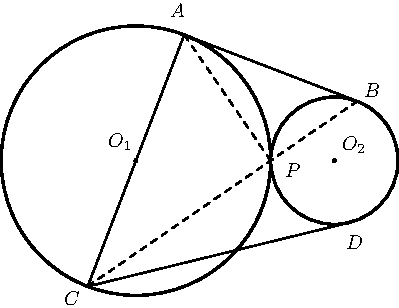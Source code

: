 import graph; size(7cm); real lsf=0.5; pen dps=linewidth(0.7)+fontsize(10); defaultpen(dps); pen ds=black; real xmin=-4.544100951440315,xmax=7.801403686769308,ymin=-5.5446879530541775,ymax=4.070912401879083; 
pair P=(1.228801280884358,0.), A=(0.44027243787097486,1.147219581577207), B=(2.0173301238977426,0.5419866834988976), C=(-0.44027243787097564,-1.147219581577209), D=(1.947110475626361,-0.5639416238648267); 
draw(circle((0.,0.),1.228801280884358),linewidth(1.2)); draw(circle((1.8093300145293114,0.),0.5805287336449534),linewidth(1.2)); draw(B--A,linewidth(0.8)); draw(D--C,linewidth(0.8)); draw(A--C,linewidth(0.8)); draw(B--C,linewidth(0.8)+linetype("4 4")); draw(P--A,linewidth(0.8)+linetype("4 4")); 
dot((0.,0.),linewidth(2.pt)+ds); label("$O_{1}$",(-0.278625508820999,0.07355255851012299),NE*lsf); dot(P,linewidth(1.pt)+ds); label("$P$",(1.3422551593743413,-0.170188895353838),NE*lsf); dot((1.8093300145293114,0.),linewidth(2.pt)+ds); label("$O_{2}$",(1.8541122124886593,0.049178413123726894),NE*lsf); dot((0.44027243787097486,-1.147219581577207),linewidth(1.pt)+ds); dot(A,linewidth(1.pt)+ds); dot((1.228801280884359,0.),linewidth(1.pt)+ds); dot((1.228801280884359,0.),linewidth(1.pt)+ds); dot(A,linewidth(1.pt)+ds); label("$A$",(0.29416690775930926,1.292259827829928),NE*lsf); dot(B,linewidth(1.pt)+ds); label("$B$",(2.061292448273026,0.561035466238045),NE*lsf); dot(C,linewidth(1.pt)+ds); label("$C$",(-0.6807989076965346,-1.3401478739008508),NE*lsf); dot(D,linewidth(1.pt)+ds); label("$D$",(1.8906734305682535,-0.8282908207865327),NE*lsf); 
clip((xmin,ymin)--(xmin,ymax)--(xmax,ymax)--(xmax,ymin)--cycle); 
